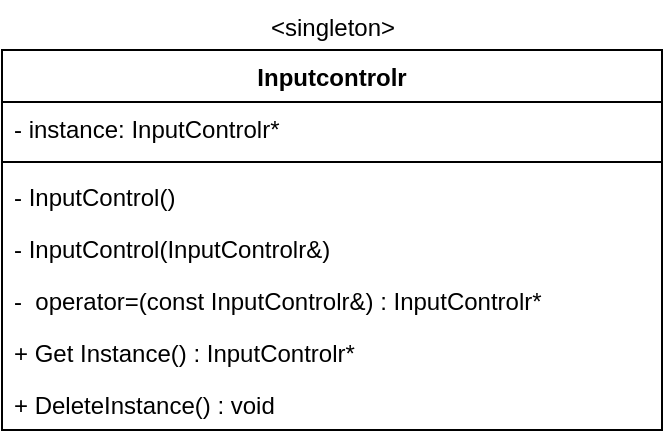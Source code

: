 <mxfile>
    <diagram id="Z0FeJpheh1jxk0xbVlCI" name="ページ1">
        <mxGraphModel dx="481" dy="767" grid="1" gridSize="10" guides="1" tooltips="1" connect="1" arrows="1" fold="1" page="1" pageScale="1" pageWidth="827" pageHeight="1169" math="0" shadow="0">
            <root>
                <mxCell id="0"/>
                <mxCell id="1" parent="0"/>
                <mxCell id="6" value="&amp;lt;singleton&amp;gt;" style="text;html=1;align=center;" vertex="1" parent="1">
                    <mxGeometry x="314" y="120" width="200" height="25" as="geometry"/>
                </mxCell>
                <mxCell id="7" value="Inputcontrolr" style="swimlane;fontStyle=1;align=center;verticalAlign=top;childLayout=stackLayout;horizontal=1;startSize=26;horizontalStack=0;resizeParent=1;resizeParentMax=0;resizeLast=0;collapsible=1;marginBottom=0;" vertex="1" parent="1">
                    <mxGeometry x="249" y="145" width="330" height="190" as="geometry"/>
                </mxCell>
                <mxCell id="8" value="- instance: InputControlr*" style="text;strokeColor=none;fillColor=none;align=left;verticalAlign=top;spacingLeft=4;spacingRight=4;overflow=hidden;rotatable=0;points=[[0,0.5],[1,0.5]];portConstraint=eastwest;" vertex="1" parent="7">
                    <mxGeometry y="26" width="330" height="26" as="geometry"/>
                </mxCell>
                <mxCell id="9" value="" style="line;strokeWidth=1;fillColor=none;align=left;verticalAlign=middle;spacingTop=-1;spacingLeft=3;spacingRight=3;rotatable=0;labelPosition=right;points=[];portConstraint=eastwest;strokeColor=inherit;" vertex="1" parent="7">
                    <mxGeometry y="52" width="330" height="8" as="geometry"/>
                </mxCell>
                <mxCell id="10" value="- InputControl()" style="text;strokeColor=none;fillColor=none;align=left;verticalAlign=top;spacingLeft=4;spacingRight=4;overflow=hidden;rotatable=0;points=[[0,0.5],[1,0.5]];portConstraint=eastwest;" vertex="1" parent="7">
                    <mxGeometry y="60" width="330" height="26" as="geometry"/>
                </mxCell>
                <mxCell id="11" value="- InputControl(InputControlr&amp;)" style="text;strokeColor=none;fillColor=none;align=left;verticalAlign=top;spacingLeft=4;spacingRight=4;overflow=hidden;rotatable=0;points=[[0,0.5],[1,0.5]];portConstraint=eastwest;" vertex="1" parent="7">
                    <mxGeometry y="86" width="330" height="26" as="geometry"/>
                </mxCell>
                <mxCell id="12" value="-  operator=(const InputControlr&amp;) : InputControlr*" style="text;strokeColor=none;fillColor=none;align=left;verticalAlign=top;spacingLeft=4;spacingRight=4;overflow=hidden;rotatable=0;points=[[0,0.5],[1,0.5]];portConstraint=eastwest;" vertex="1" parent="7">
                    <mxGeometry y="112" width="330" height="26" as="geometry"/>
                </mxCell>
                <mxCell id="13" value="+ Get Instance() : InputControlr*" style="text;strokeColor=none;fillColor=none;align=left;verticalAlign=top;spacingLeft=4;spacingRight=4;overflow=hidden;rotatable=0;points=[[0,0.5],[1,0.5]];portConstraint=eastwest;" vertex="1" parent="7">
                    <mxGeometry y="138" width="330" height="26" as="geometry"/>
                </mxCell>
                <mxCell id="14" value="+ DeleteInstance() : void" style="text;strokeColor=none;fillColor=none;align=left;verticalAlign=top;spacingLeft=4;spacingRight=4;overflow=hidden;rotatable=0;points=[[0,0.5],[1,0.5]];portConstraint=eastwest;" vertex="1" parent="7">
                    <mxGeometry y="164" width="330" height="26" as="geometry"/>
                </mxCell>
            </root>
        </mxGraphModel>
    </diagram>
</mxfile>
